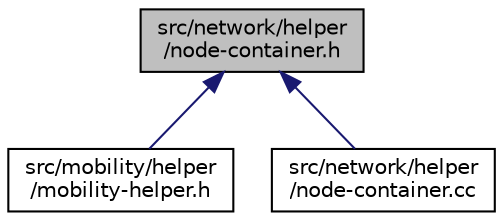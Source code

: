 digraph "src/network/helper/node-container.h"
{
 // LATEX_PDF_SIZE
  edge [fontname="Helvetica",fontsize="10",labelfontname="Helvetica",labelfontsize="10"];
  node [fontname="Helvetica",fontsize="10",shape=record];
  Node1 [label="src/network/helper\l/node-container.h",height=0.2,width=0.4,color="black", fillcolor="grey75", style="filled", fontcolor="black",tooltip=" "];
  Node1 -> Node2 [dir="back",color="midnightblue",fontsize="10",style="solid",fontname="Helvetica"];
  Node2 [label="src/mobility/helper\l/mobility-helper.h",height=0.2,width=0.4,color="black", fillcolor="white", style="filled",URL="$mobility-helper_8h.html",tooltip=" "];
  Node1 -> Node3 [dir="back",color="midnightblue",fontsize="10",style="solid",fontname="Helvetica"];
  Node3 [label="src/network/helper\l/node-container.cc",height=0.2,width=0.4,color="black", fillcolor="white", style="filled",URL="$node-container_8cc.html",tooltip=" "];
}
